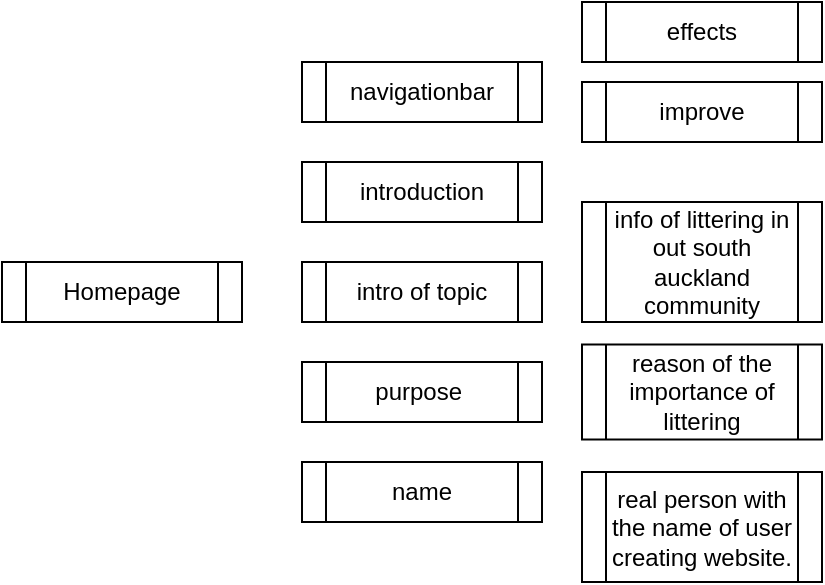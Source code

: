 <mxfile version="24.8.6">
  <diagram name="Page-1" id="G_2em15Yx1u_0QbuEonZ">
    <mxGraphModel dx="344" dy="440" grid="1" gridSize="10" guides="1" tooltips="1" connect="1" arrows="1" fold="1" page="1" pageScale="1" pageWidth="850" pageHeight="1100" math="0" shadow="0">
      <root>
        <mxCell id="0" />
        <mxCell id="1" parent="0" />
        <mxCell id="PH478-871XoAxRSMUN55-1" value="Homepage" style="shape=process;whiteSpace=wrap;html=1;backgroundOutline=1;" vertex="1" parent="1">
          <mxGeometry x="10" y="320" width="120" height="30" as="geometry" />
        </mxCell>
        <mxCell id="PH478-871XoAxRSMUN55-2" value="introduction" style="shape=process;whiteSpace=wrap;html=1;backgroundOutline=1;" vertex="1" parent="1">
          <mxGeometry x="160" y="270" width="120" height="30" as="geometry" />
        </mxCell>
        <mxCell id="PH478-871XoAxRSMUN55-3" value="navigationbar" style="shape=process;whiteSpace=wrap;html=1;backgroundOutline=1;" vertex="1" parent="1">
          <mxGeometry x="160" y="220" width="120" height="30" as="geometry" />
        </mxCell>
        <mxCell id="PH478-871XoAxRSMUN55-4" value="intro of topic" style="shape=process;whiteSpace=wrap;html=1;backgroundOutline=1;" vertex="1" parent="1">
          <mxGeometry x="160" y="320" width="120" height="30" as="geometry" />
        </mxCell>
        <mxCell id="PH478-871XoAxRSMUN55-5" value="purpose&amp;nbsp;" style="shape=process;whiteSpace=wrap;html=1;backgroundOutline=1;" vertex="1" parent="1">
          <mxGeometry x="160" y="370" width="120" height="30" as="geometry" />
        </mxCell>
        <mxCell id="PH478-871XoAxRSMUN55-6" value="name" style="shape=process;whiteSpace=wrap;html=1;backgroundOutline=1;" vertex="1" parent="1">
          <mxGeometry x="160" y="420" width="120" height="30" as="geometry" />
        </mxCell>
        <mxCell id="PH478-871XoAxRSMUN55-7" value="effects" style="shape=process;whiteSpace=wrap;html=1;backgroundOutline=1;" vertex="1" parent="1">
          <mxGeometry x="300" y="190" width="120" height="30" as="geometry" />
        </mxCell>
        <mxCell id="PH478-871XoAxRSMUN55-8" value="improve" style="shape=process;whiteSpace=wrap;html=1;backgroundOutline=1;" vertex="1" parent="1">
          <mxGeometry x="300" y="230" width="120" height="30" as="geometry" />
        </mxCell>
        <mxCell id="PH478-871XoAxRSMUN55-9" value="info of littering in out south auckland community" style="shape=process;whiteSpace=wrap;html=1;backgroundOutline=1;" vertex="1" parent="1">
          <mxGeometry x="300" y="290" width="120" height="60" as="geometry" />
        </mxCell>
        <mxCell id="PH478-871XoAxRSMUN55-10" value="reason of the importance of littering" style="shape=process;whiteSpace=wrap;html=1;backgroundOutline=1;" vertex="1" parent="1">
          <mxGeometry x="300" y="361.25" width="120" height="47.5" as="geometry" />
        </mxCell>
        <mxCell id="PH478-871XoAxRSMUN55-11" value="real person with the name of user creating website." style="shape=process;whiteSpace=wrap;html=1;backgroundOutline=1;" vertex="1" parent="1">
          <mxGeometry x="300" y="425" width="120" height="55" as="geometry" />
        </mxCell>
      </root>
    </mxGraphModel>
  </diagram>
</mxfile>
